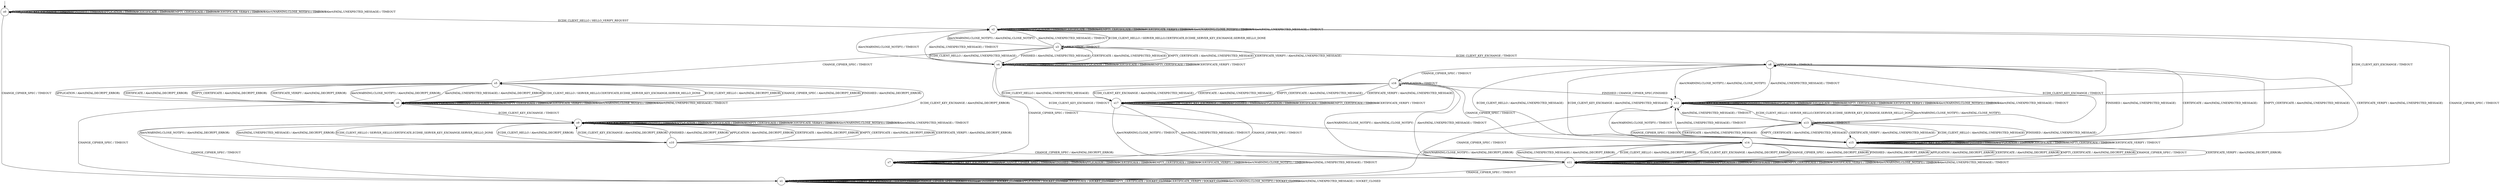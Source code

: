digraph g {

	s0 [shape="circle" label="s0"];
	s1 [shape="circle" label="s1"];
	s2 [shape="circle" label="s2"];
	s3 [shape="circle" label="s3"];
	s4 [shape="circle" label="s4"];
	s5 [shape="circle" label="s5"];
	s6 [shape="circle" label="s6"];
	s7 [shape="circle" label="s7"];
	s8 [shape="circle" label="s8"];
	s9 [shape="circle" label="s9"];
	s10 [shape="circle" label="s10"];
	s11 [shape="circle" label="s11"];
	s12 [shape="circle" label="s12"];
	s13 [shape="circle" label="s13"];
	s14 [shape="circle" label="s14"];
	s15 [shape="circle" label="s15"];
	s16 [shape="circle" label="s16"];
	s17 [shape="circle" label="s17"];
	s0 -> s2 [label="ECDH_CLIENT_HELLO / HELLO_VERIFY_REQUEST"];
	s0 -> s0 [label="ECDH_CLIENT_KEY_EXCHANGE / TIMEOUT"];
	s0 -> s1 [label="CHANGE_CIPHER_SPEC / TIMEOUT"];
	s0 -> s0 [label="FINISHED / TIMEOUT"];
	s0 -> s0 [label="APPLICATION / TIMEOUT"];
	s0 -> s0 [label="CERTIFICATE / TIMEOUT"];
	s0 -> s0 [label="EMPTY_CERTIFICATE / TIMEOUT"];
	s0 -> s0 [label="CERTIFICATE_VERIFY / TIMEOUT"];
	s0 -> s0 [label="Alert(WARNING,CLOSE_NOTIFY) / TIMEOUT"];
	s0 -> s0 [label="Alert(FATAL,UNEXPECTED_MESSAGE) / TIMEOUT"];
	s1 -> s1 [label="ECDH_CLIENT_HELLO / SOCKET_CLOSED"];
	s1 -> s1 [label="ECDH_CLIENT_KEY_EXCHANGE / SOCKET_CLOSED"];
	s1 -> s1 [label="CHANGE_CIPHER_SPEC / SOCKET_CLOSED"];
	s1 -> s1 [label="FINISHED / SOCKET_CLOSED"];
	s1 -> s1 [label="APPLICATION / SOCKET_CLOSED"];
	s1 -> s1 [label="CERTIFICATE / SOCKET_CLOSED"];
	s1 -> s1 [label="EMPTY_CERTIFICATE / SOCKET_CLOSED"];
	s1 -> s1 [label="CERTIFICATE_VERIFY / SOCKET_CLOSED"];
	s1 -> s1 [label="Alert(WARNING,CLOSE_NOTIFY) / SOCKET_CLOSED"];
	s1 -> s1 [label="Alert(FATAL,UNEXPECTED_MESSAGE) / SOCKET_CLOSED"];
	s2 -> s3 [label="ECDH_CLIENT_HELLO / SERVER_HELLO,CERTIFICATE,ECDHE_SERVER_KEY_EXCHANGE,SERVER_HELLO_DONE"];
	s2 -> s12 [label="ECDH_CLIENT_KEY_EXCHANGE / TIMEOUT"];
	s2 -> s1 [label="CHANGE_CIPHER_SPEC / TIMEOUT"];
	s2 -> s2 [label="FINISHED / TIMEOUT"];
	s2 -> s2 [label="APPLICATION / TIMEOUT"];
	s2 -> s2 [label="CERTIFICATE / TIMEOUT"];
	s2 -> s2 [label="EMPTY_CERTIFICATE / TIMEOUT"];
	s2 -> s2 [label="CERTIFICATE_VERIFY / TIMEOUT"];
	s2 -> s2 [label="Alert(WARNING,CLOSE_NOTIFY) / TIMEOUT"];
	s2 -> s2 [label="Alert(FATAL,UNEXPECTED_MESSAGE) / TIMEOUT"];
	s3 -> s4 [label="ECDH_CLIENT_HELLO / Alert(FATAL,UNEXPECTED_MESSAGE)"];
	s3 -> s8 [label="ECDH_CLIENT_KEY_EXCHANGE / TIMEOUT"];
	s3 -> s5 [label="CHANGE_CIPHER_SPEC / TIMEOUT"];
	s3 -> s4 [label="FINISHED / Alert(FATAL,UNEXPECTED_MESSAGE)"];
	s3 -> s3 [label="APPLICATION / TIMEOUT"];
	s3 -> s4 [label="CERTIFICATE / Alert(FATAL,UNEXPECTED_MESSAGE)"];
	s3 -> s4 [label="EMPTY_CERTIFICATE / Alert(FATAL,UNEXPECTED_MESSAGE)"];
	s3 -> s4 [label="CERTIFICATE_VERIFY / Alert(FATAL,UNEXPECTED_MESSAGE)"];
	s3 -> s2 [label="Alert(WARNING,CLOSE_NOTIFY) / Alert(FATAL,CLOSE_NOTIFY)"];
	s3 -> s2 [label="Alert(FATAL,UNEXPECTED_MESSAGE) / TIMEOUT"];
	s4 -> s4 [label="ECDH_CLIENT_HELLO / TIMEOUT"];
	s4 -> s15 [label="ECDH_CLIENT_KEY_EXCHANGE / TIMEOUT"];
	s4 -> s7 [label="CHANGE_CIPHER_SPEC / TIMEOUT"];
	s4 -> s4 [label="FINISHED / TIMEOUT"];
	s4 -> s4 [label="APPLICATION / TIMEOUT"];
	s4 -> s4 [label="CERTIFICATE / TIMEOUT"];
	s4 -> s4 [label="EMPTY_CERTIFICATE / TIMEOUT"];
	s4 -> s4 [label="CERTIFICATE_VERIFY / TIMEOUT"];
	s4 -> s2 [label="Alert(WARNING,CLOSE_NOTIFY) / TIMEOUT"];
	s4 -> s2 [label="Alert(FATAL,UNEXPECTED_MESSAGE) / TIMEOUT"];
	s5 -> s6 [label="ECDH_CLIENT_HELLO / Alert(FATAL,DECRYPT_ERROR)"];
	s5 -> s9 [label="ECDH_CLIENT_KEY_EXCHANGE / Alert(FATAL,DECRYPT_ERROR)"];
	s5 -> s6 [label="CHANGE_CIPHER_SPEC / Alert(FATAL,DECRYPT_ERROR)"];
	s5 -> s6 [label="FINISHED / Alert(FATAL,DECRYPT_ERROR)"];
	s5 -> s6 [label="APPLICATION / Alert(FATAL,DECRYPT_ERROR)"];
	s5 -> s6 [label="CERTIFICATE / Alert(FATAL,DECRYPT_ERROR)"];
	s5 -> s6 [label="EMPTY_CERTIFICATE / Alert(FATAL,DECRYPT_ERROR)"];
	s5 -> s6 [label="CERTIFICATE_VERIFY / Alert(FATAL,DECRYPT_ERROR)"];
	s5 -> s6 [label="Alert(WARNING,CLOSE_NOTIFY) / Alert(FATAL,DECRYPT_ERROR)"];
	s5 -> s6 [label="Alert(FATAL,UNEXPECTED_MESSAGE) / Alert(FATAL,DECRYPT_ERROR)"];
	s6 -> s5 [label="ECDH_CLIENT_HELLO / SERVER_HELLO,CERTIFICATE,ECDHE_SERVER_KEY_EXCHANGE,SERVER_HELLO_DONE"];
	s6 -> s9 [label="ECDH_CLIENT_KEY_EXCHANGE / TIMEOUT"];
	s6 -> s1 [label="CHANGE_CIPHER_SPEC / TIMEOUT"];
	s6 -> s6 [label="FINISHED / TIMEOUT"];
	s6 -> s6 [label="APPLICATION / TIMEOUT"];
	s6 -> s6 [label="CERTIFICATE / TIMEOUT"];
	s6 -> s6 [label="EMPTY_CERTIFICATE / TIMEOUT"];
	s6 -> s6 [label="CERTIFICATE_VERIFY / TIMEOUT"];
	s6 -> s6 [label="Alert(WARNING,CLOSE_NOTIFY) / TIMEOUT"];
	s6 -> s6 [label="Alert(FATAL,UNEXPECTED_MESSAGE) / TIMEOUT"];
	s7 -> s7 [label="ECDH_CLIENT_HELLO / TIMEOUT"];
	s7 -> s7 [label="ECDH_CLIENT_KEY_EXCHANGE / TIMEOUT"];
	s7 -> s7 [label="CHANGE_CIPHER_SPEC / TIMEOUT"];
	s7 -> s7 [label="FINISHED / TIMEOUT"];
	s7 -> s7 [label="APPLICATION / TIMEOUT"];
	s7 -> s7 [label="CERTIFICATE / TIMEOUT"];
	s7 -> s7 [label="EMPTY_CERTIFICATE / TIMEOUT"];
	s7 -> s7 [label="CERTIFICATE_VERIFY / TIMEOUT"];
	s7 -> s7 [label="Alert(WARNING,CLOSE_NOTIFY) / TIMEOUT"];
	s7 -> s7 [label="Alert(FATAL,UNEXPECTED_MESSAGE) / TIMEOUT"];
	s8 -> s15 [label="ECDH_CLIENT_HELLO / Alert(FATAL,UNEXPECTED_MESSAGE)"];
	s8 -> s15 [label="ECDH_CLIENT_KEY_EXCHANGE / Alert(FATAL,UNEXPECTED_MESSAGE)"];
	s8 -> s16 [label="CHANGE_CIPHER_SPEC / TIMEOUT"];
	s8 -> s15 [label="FINISHED / Alert(FATAL,UNEXPECTED_MESSAGE)"];
	s8 -> s8 [label="APPLICATION / TIMEOUT"];
	s8 -> s15 [label="CERTIFICATE / Alert(FATAL,UNEXPECTED_MESSAGE)"];
	s8 -> s15 [label="EMPTY_CERTIFICATE / Alert(FATAL,UNEXPECTED_MESSAGE)"];
	s8 -> s15 [label="CERTIFICATE_VERIFY / Alert(FATAL,UNEXPECTED_MESSAGE)"];
	s8 -> s12 [label="Alert(WARNING,CLOSE_NOTIFY) / Alert(FATAL,CLOSE_NOTIFY)"];
	s8 -> s12 [label="Alert(FATAL,UNEXPECTED_MESSAGE) / TIMEOUT"];
	s9 -> s10 [label="ECDH_CLIENT_HELLO / SERVER_HELLO,CERTIFICATE,ECDHE_SERVER_KEY_EXCHANGE,SERVER_HELLO_DONE"];
	s9 -> s9 [label="ECDH_CLIENT_KEY_EXCHANGE / TIMEOUT"];
	s9 -> s1 [label="CHANGE_CIPHER_SPEC / TIMEOUT"];
	s9 -> s9 [label="FINISHED / TIMEOUT"];
	s9 -> s9 [label="APPLICATION / TIMEOUT"];
	s9 -> s9 [label="CERTIFICATE / TIMEOUT"];
	s9 -> s9 [label="EMPTY_CERTIFICATE / TIMEOUT"];
	s9 -> s9 [label="CERTIFICATE_VERIFY / TIMEOUT"];
	s9 -> s9 [label="Alert(WARNING,CLOSE_NOTIFY) / TIMEOUT"];
	s9 -> s9 [label="Alert(FATAL,UNEXPECTED_MESSAGE) / TIMEOUT"];
	s10 -> s9 [label="ECDH_CLIENT_HELLO / Alert(FATAL,DECRYPT_ERROR)"];
	s10 -> s9 [label="ECDH_CLIENT_KEY_EXCHANGE / Alert(FATAL,DECRYPT_ERROR)"];
	s10 -> s11 [label="CHANGE_CIPHER_SPEC / Alert(FATAL,DECRYPT_ERROR)"];
	s10 -> s9 [label="FINISHED / Alert(FATAL,DECRYPT_ERROR)"];
	s10 -> s9 [label="APPLICATION / Alert(FATAL,DECRYPT_ERROR)"];
	s10 -> s9 [label="CERTIFICATE / Alert(FATAL,DECRYPT_ERROR)"];
	s10 -> s9 [label="EMPTY_CERTIFICATE / Alert(FATAL,DECRYPT_ERROR)"];
	s10 -> s9 [label="CERTIFICATE_VERIFY / Alert(FATAL,DECRYPT_ERROR)"];
	s10 -> s9 [label="Alert(WARNING,CLOSE_NOTIFY) / Alert(FATAL,DECRYPT_ERROR)"];
	s10 -> s9 [label="Alert(FATAL,UNEXPECTED_MESSAGE) / Alert(FATAL,DECRYPT_ERROR)"];
	s11 -> s11 [label="ECDH_CLIENT_HELLO / TIMEOUT"];
	s11 -> s11 [label="ECDH_CLIENT_KEY_EXCHANGE / TIMEOUT"];
	s11 -> s1 [label="CHANGE_CIPHER_SPEC / TIMEOUT"];
	s11 -> s11 [label="FINISHED / TIMEOUT"];
	s11 -> s11 [label="APPLICATION / TIMEOUT"];
	s11 -> s11 [label="CERTIFICATE / TIMEOUT"];
	s11 -> s11 [label="EMPTY_CERTIFICATE / TIMEOUT"];
	s11 -> s11 [label="CERTIFICATE_VERIFY / TIMEOUT"];
	s11 -> s11 [label="Alert(WARNING,CLOSE_NOTIFY) / TIMEOUT"];
	s11 -> s11 [label="Alert(FATAL,UNEXPECTED_MESSAGE) / TIMEOUT"];
	s12 -> s13 [label="ECDH_CLIENT_HELLO / SERVER_HELLO,CERTIFICATE,ECDHE_SERVER_KEY_EXCHANGE,SERVER_HELLO_DONE"];
	s12 -> s12 [label="ECDH_CLIENT_KEY_EXCHANGE / TIMEOUT"];
	s12 -> s1 [label="CHANGE_CIPHER_SPEC / TIMEOUT"];
	s12 -> s12 [label="FINISHED / TIMEOUT"];
	s12 -> s12 [label="APPLICATION / TIMEOUT"];
	s12 -> s12 [label="CERTIFICATE / TIMEOUT"];
	s12 -> s12 [label="EMPTY_CERTIFICATE / TIMEOUT"];
	s12 -> s12 [label="CERTIFICATE_VERIFY / TIMEOUT"];
	s12 -> s12 [label="Alert(WARNING,CLOSE_NOTIFY) / TIMEOUT"];
	s12 -> s12 [label="Alert(FATAL,UNEXPECTED_MESSAGE) / TIMEOUT"];
	s13 -> s15 [label="ECDH_CLIENT_HELLO / Alert(FATAL,UNEXPECTED_MESSAGE)"];
	s13 -> s8 [label="ECDH_CLIENT_KEY_EXCHANGE / TIMEOUT"];
	s13 -> s14 [label="CHANGE_CIPHER_SPEC / TIMEOUT"];
	s13 -> s15 [label="FINISHED / Alert(FATAL,UNEXPECTED_MESSAGE)"];
	s13 -> s13 [label="APPLICATION / TIMEOUT"];
	s13 -> s15 [label="CERTIFICATE / Alert(FATAL,UNEXPECTED_MESSAGE)"];
	s13 -> s15 [label="EMPTY_CERTIFICATE / Alert(FATAL,UNEXPECTED_MESSAGE)"];
	s13 -> s15 [label="CERTIFICATE_VERIFY / Alert(FATAL,UNEXPECTED_MESSAGE)"];
	s13 -> s12 [label="Alert(WARNING,CLOSE_NOTIFY) / Alert(FATAL,CLOSE_NOTIFY)"];
	s13 -> s12 [label="Alert(FATAL,UNEXPECTED_MESSAGE) / TIMEOUT"];
	s14 -> s11 [label="ECDH_CLIENT_HELLO / Alert(FATAL,DECRYPT_ERROR)"];
	s14 -> s11 [label="ECDH_CLIENT_KEY_EXCHANGE / Alert(FATAL,DECRYPT_ERROR)"];
	s14 -> s11 [label="CHANGE_CIPHER_SPEC / Alert(FATAL,DECRYPT_ERROR)"];
	s14 -> s11 [label="FINISHED / Alert(FATAL,DECRYPT_ERROR)"];
	s14 -> s11 [label="APPLICATION / Alert(FATAL,DECRYPT_ERROR)"];
	s14 -> s11 [label="CERTIFICATE / Alert(FATAL,DECRYPT_ERROR)"];
	s14 -> s11 [label="EMPTY_CERTIFICATE / Alert(FATAL,DECRYPT_ERROR)"];
	s14 -> s11 [label="CERTIFICATE_VERIFY / Alert(FATAL,DECRYPT_ERROR)"];
	s14 -> s11 [label="Alert(WARNING,CLOSE_NOTIFY) / Alert(FATAL,DECRYPT_ERROR)"];
	s14 -> s11 [label="Alert(FATAL,UNEXPECTED_MESSAGE) / Alert(FATAL,DECRYPT_ERROR)"];
	s15 -> s15 [label="ECDH_CLIENT_HELLO / TIMEOUT"];
	s15 -> s15 [label="ECDH_CLIENT_KEY_EXCHANGE / TIMEOUT"];
	s15 -> s7 [label="CHANGE_CIPHER_SPEC / TIMEOUT"];
	s15 -> s15 [label="FINISHED / TIMEOUT"];
	s15 -> s15 [label="APPLICATION / TIMEOUT"];
	s15 -> s15 [label="CERTIFICATE / TIMEOUT"];
	s15 -> s15 [label="EMPTY_CERTIFICATE / TIMEOUT"];
	s15 -> s15 [label="CERTIFICATE_VERIFY / TIMEOUT"];
	s15 -> s12 [label="Alert(WARNING,CLOSE_NOTIFY) / TIMEOUT"];
	s15 -> s12 [label="Alert(FATAL,UNEXPECTED_MESSAGE) / TIMEOUT"];
	s16 -> s17 [label="ECDH_CLIENT_HELLO / Alert(FATAL,UNEXPECTED_MESSAGE)"];
	s16 -> s17 [label="ECDH_CLIENT_KEY_EXCHANGE / Alert(FATAL,UNEXPECTED_MESSAGE)"];
	s16 -> s14 [label="CHANGE_CIPHER_SPEC / TIMEOUT"];
	s16 -> s12 [label="FINISHED / CHANGE_CIPHER_SPEC,FINISHED"];
	s16 -> s16 [label="APPLICATION / TIMEOUT"];
	s16 -> s17 [label="CERTIFICATE / Alert(FATAL,UNEXPECTED_MESSAGE)"];
	s16 -> s17 [label="EMPTY_CERTIFICATE / Alert(FATAL,UNEXPECTED_MESSAGE)"];
	s16 -> s17 [label="CERTIFICATE_VERIFY / Alert(FATAL,UNEXPECTED_MESSAGE)"];
	s16 -> s11 [label="Alert(WARNING,CLOSE_NOTIFY) / Alert(FATAL,CLOSE_NOTIFY)"];
	s16 -> s11 [label="Alert(FATAL,UNEXPECTED_MESSAGE) / TIMEOUT"];
	s17 -> s17 [label="ECDH_CLIENT_HELLO / TIMEOUT"];
	s17 -> s17 [label="ECDH_CLIENT_KEY_EXCHANGE / TIMEOUT"];
	s17 -> s7 [label="CHANGE_CIPHER_SPEC / TIMEOUT"];
	s17 -> s17 [label="FINISHED / TIMEOUT"];
	s17 -> s17 [label="APPLICATION / TIMEOUT"];
	s17 -> s17 [label="CERTIFICATE / TIMEOUT"];
	s17 -> s17 [label="EMPTY_CERTIFICATE / TIMEOUT"];
	s17 -> s17 [label="CERTIFICATE_VERIFY / TIMEOUT"];
	s17 -> s11 [label="Alert(WARNING,CLOSE_NOTIFY) / TIMEOUT"];
	s17 -> s11 [label="Alert(FATAL,UNEXPECTED_MESSAGE) / TIMEOUT"];

__start0 [label="" shape="none" width="0" height="0"];
__start0 -> s0;

}
